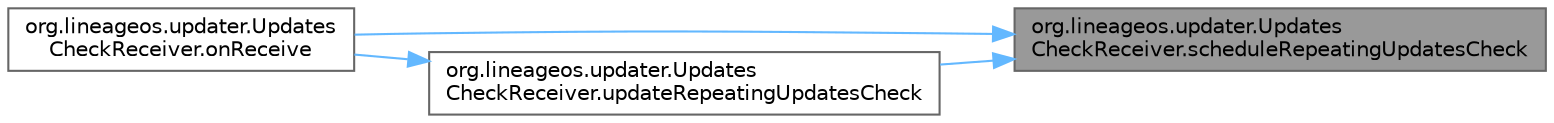 digraph "org.lineageos.updater.UpdatesCheckReceiver.scheduleRepeatingUpdatesCheck"
{
 // LATEX_PDF_SIZE
  bgcolor="transparent";
  edge [fontname=Helvetica,fontsize=10,labelfontname=Helvetica,labelfontsize=10];
  node [fontname=Helvetica,fontsize=10,shape=box,height=0.2,width=0.4];
  rankdir="RL";
  Node1 [label="org.lineageos.updater.Updates\lCheckReceiver.scheduleRepeatingUpdatesCheck",height=0.2,width=0.4,color="gray40", fillcolor="grey60", style="filled", fontcolor="black",tooltip=" "];
  Node1 -> Node2 [dir="back",color="steelblue1",style="solid"];
  Node2 [label="org.lineageos.updater.Updates\lCheckReceiver.onReceive",height=0.2,width=0.4,color="grey40", fillcolor="white", style="filled",URL="$classorg_1_1lineageos_1_1updater_1_1_updates_check_receiver.html#ad8f90b6b49a0c878bddb97e8f99dd1b2",tooltip=" "];
  Node1 -> Node3 [dir="back",color="steelblue1",style="solid"];
  Node3 [label="org.lineageos.updater.Updates\lCheckReceiver.updateRepeatingUpdatesCheck",height=0.2,width=0.4,color="grey40", fillcolor="white", style="filled",URL="$classorg_1_1lineageos_1_1updater_1_1_updates_check_receiver.html#aab972f00edc84afaf24dd290dbd0ecb9",tooltip=" "];
  Node3 -> Node2 [dir="back",color="steelblue1",style="solid"];
}
